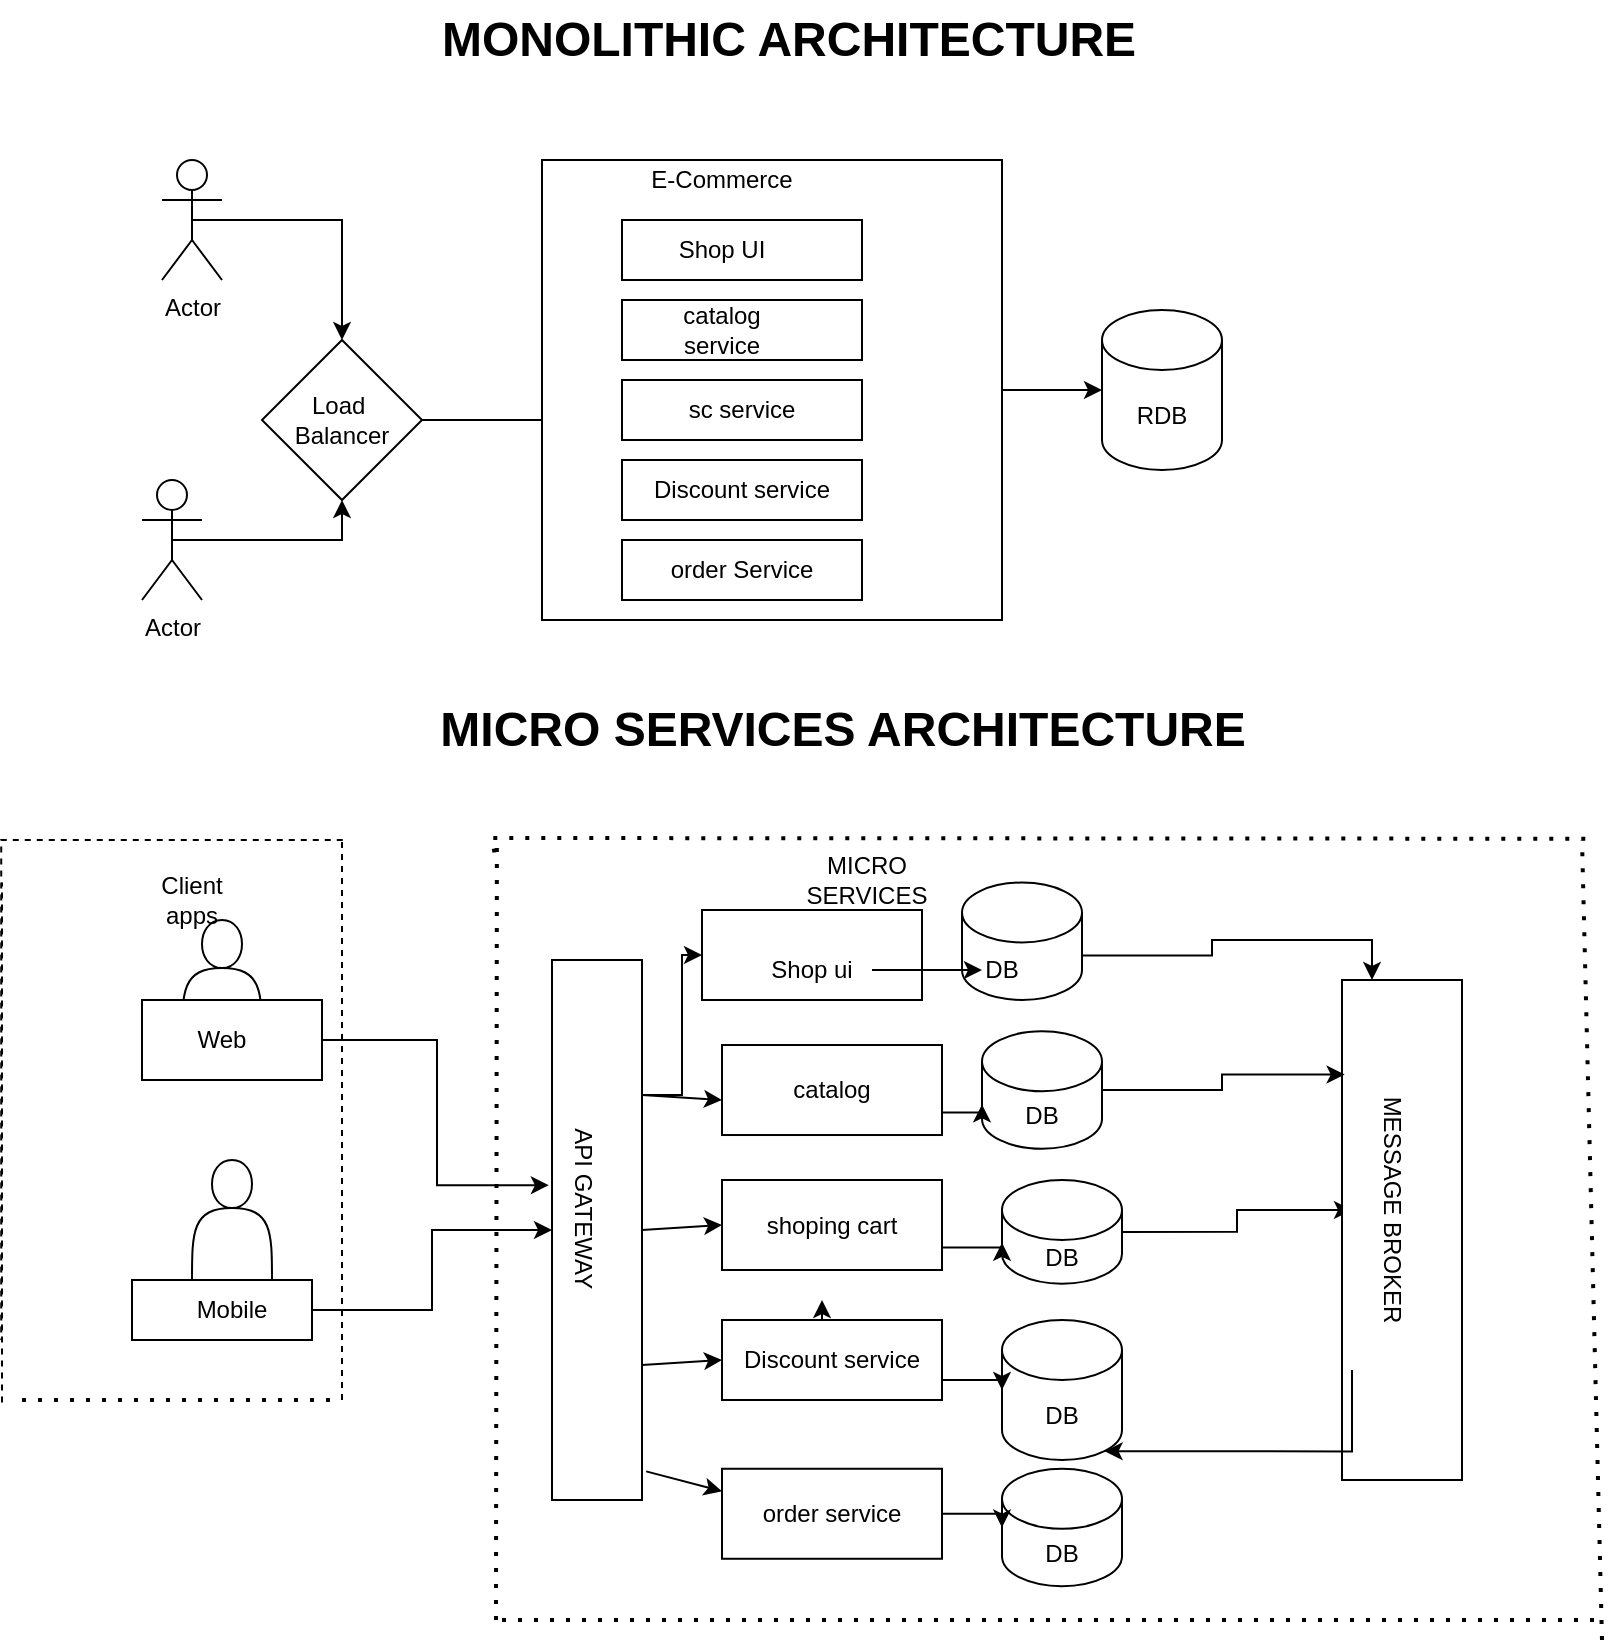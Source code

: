 <mxfile version="24.3.0" type="github">
  <diagram name="Page-1" id="bvxR2ZX43qGQeXfS8alm">
    <mxGraphModel dx="2181" dy="655" grid="1" gridSize="10" guides="1" tooltips="1" connect="1" arrows="1" fold="1" page="1" pageScale="1" pageWidth="827" pageHeight="1169" math="0" shadow="0">
      <root>
        <mxCell id="0" />
        <mxCell id="1" parent="0" />
        <mxCell id="YXz7iy8QgaPYsUlzpC3R-4" value="" style="edgeStyle=orthogonalEdgeStyle;rounded=0;orthogonalLoop=1;jettySize=auto;html=1;" edge="1" parent="1" source="YXz7iy8QgaPYsUlzpC3R-2">
          <mxGeometry relative="1" as="geometry">
            <mxPoint x="250" y="230" as="targetPoint" />
          </mxGeometry>
        </mxCell>
        <mxCell id="YXz7iy8QgaPYsUlzpC3R-2" value="Load&amp;nbsp;&lt;div&gt;Balancer&lt;/div&gt;" style="rhombus;whiteSpace=wrap;html=1;" vertex="1" parent="1">
          <mxGeometry x="90" y="190" width="80" height="80" as="geometry" />
        </mxCell>
        <mxCell id="YXz7iy8QgaPYsUlzpC3R-48" style="edgeStyle=orthogonalEdgeStyle;rounded=0;orthogonalLoop=1;jettySize=auto;html=1;exitX=1;exitY=0.5;exitDx=0;exitDy=0;" edge="1" parent="1" source="YXz7iy8QgaPYsUlzpC3R-26">
          <mxGeometry relative="1" as="geometry">
            <mxPoint x="510" y="215" as="targetPoint" />
          </mxGeometry>
        </mxCell>
        <mxCell id="YXz7iy8QgaPYsUlzpC3R-26" value="" style="whiteSpace=wrap;html=1;aspect=fixed;" vertex="1" parent="1">
          <mxGeometry x="230" y="100" width="230" height="230" as="geometry" />
        </mxCell>
        <mxCell id="YXz7iy8QgaPYsUlzpC3R-27" value="" style="rounded=0;whiteSpace=wrap;html=1;" vertex="1" parent="1">
          <mxGeometry x="270" y="130" width="120" height="30" as="geometry" />
        </mxCell>
        <mxCell id="YXz7iy8QgaPYsUlzpC3R-28" value="" style="rounded=0;whiteSpace=wrap;html=1;" vertex="1" parent="1">
          <mxGeometry x="270" y="170" width="120" height="30" as="geometry" />
        </mxCell>
        <mxCell id="YXz7iy8QgaPYsUlzpC3R-29" value="order Service" style="rounded=0;whiteSpace=wrap;html=1;" vertex="1" parent="1">
          <mxGeometry x="270" y="290" width="120" height="30" as="geometry" />
        </mxCell>
        <mxCell id="YXz7iy8QgaPYsUlzpC3R-30" value="Discount service" style="rounded=0;whiteSpace=wrap;html=1;" vertex="1" parent="1">
          <mxGeometry x="270" y="250" width="120" height="30" as="geometry" />
        </mxCell>
        <mxCell id="YXz7iy8QgaPYsUlzpC3R-31" value="sc service" style="rounded=0;whiteSpace=wrap;html=1;" vertex="1" parent="1">
          <mxGeometry x="270" y="210" width="120" height="30" as="geometry" />
        </mxCell>
        <mxCell id="YXz7iy8QgaPYsUlzpC3R-34" value="Shop UI" style="text;html=1;align=center;verticalAlign=middle;whiteSpace=wrap;rounded=0;" vertex="1" parent="1">
          <mxGeometry x="290" y="130" width="60" height="30" as="geometry" />
        </mxCell>
        <mxCell id="YXz7iy8QgaPYsUlzpC3R-35" value="catalog service" style="text;html=1;align=center;verticalAlign=middle;whiteSpace=wrap;rounded=0;" vertex="1" parent="1">
          <mxGeometry x="285" y="170" width="70" height="30" as="geometry" />
        </mxCell>
        <mxCell id="YXz7iy8QgaPYsUlzpC3R-37" value="E-Commerce" style="text;html=1;align=center;verticalAlign=middle;whiteSpace=wrap;rounded=0;" vertex="1" parent="1">
          <mxGeometry x="280" y="100" width="80" height="20" as="geometry" />
        </mxCell>
        <mxCell id="YXz7iy8QgaPYsUlzpC3R-52" style="edgeStyle=orthogonalEdgeStyle;rounded=0;orthogonalLoop=1;jettySize=auto;html=1;exitX=0.5;exitY=0.5;exitDx=0;exitDy=0;exitPerimeter=0;entryX=0.5;entryY=1;entryDx=0;entryDy=0;" edge="1" parent="1" source="YXz7iy8QgaPYsUlzpC3R-41" target="YXz7iy8QgaPYsUlzpC3R-2">
          <mxGeometry relative="1" as="geometry" />
        </mxCell>
        <mxCell id="YXz7iy8QgaPYsUlzpC3R-41" value="Actor" style="shape=umlActor;verticalLabelPosition=bottom;verticalAlign=top;html=1;outlineConnect=0;" vertex="1" parent="1">
          <mxGeometry x="30" y="260" width="30" height="60" as="geometry" />
        </mxCell>
        <mxCell id="YXz7iy8QgaPYsUlzpC3R-50" style="edgeStyle=orthogonalEdgeStyle;rounded=0;orthogonalLoop=1;jettySize=auto;html=1;exitX=0.5;exitY=0.5;exitDx=0;exitDy=0;exitPerimeter=0;" edge="1" parent="1" source="YXz7iy8QgaPYsUlzpC3R-42" target="YXz7iy8QgaPYsUlzpC3R-2">
          <mxGeometry relative="1" as="geometry" />
        </mxCell>
        <mxCell id="YXz7iy8QgaPYsUlzpC3R-42" value="Actor" style="shape=umlActor;verticalLabelPosition=bottom;verticalAlign=top;html=1;outlineConnect=0;" vertex="1" parent="1">
          <mxGeometry x="40" y="100" width="30" height="60" as="geometry" />
        </mxCell>
        <mxCell id="YXz7iy8QgaPYsUlzpC3R-49" value="RDB" style="shape=cylinder3;whiteSpace=wrap;html=1;boundedLbl=1;backgroundOutline=1;size=15;" vertex="1" parent="1">
          <mxGeometry x="510" y="175" width="60" height="80" as="geometry" />
        </mxCell>
        <mxCell id="YXz7iy8QgaPYsUlzpC3R-57" value="" style="shape=actor;whiteSpace=wrap;html=1;" vertex="1" parent="1">
          <mxGeometry x="50" y="480" width="40" height="60" as="geometry" />
        </mxCell>
        <mxCell id="YXz7iy8QgaPYsUlzpC3R-59" value="" style="rounded=0;whiteSpace=wrap;html=1;" vertex="1" parent="1">
          <mxGeometry x="30" y="520" width="90" height="40" as="geometry" />
        </mxCell>
        <mxCell id="YXz7iy8QgaPYsUlzpC3R-60" value="Web" style="text;html=1;align=center;verticalAlign=middle;whiteSpace=wrap;rounded=0;" vertex="1" parent="1">
          <mxGeometry x="40" y="525" width="60" height="30" as="geometry" />
        </mxCell>
        <mxCell id="YXz7iy8QgaPYsUlzpC3R-61" value="" style="shape=actor;whiteSpace=wrap;html=1;" vertex="1" parent="1">
          <mxGeometry x="55" y="600" width="40" height="60" as="geometry" />
        </mxCell>
        <mxCell id="YXz7iy8QgaPYsUlzpC3R-154" style="edgeStyle=orthogonalEdgeStyle;rounded=0;orthogonalLoop=1;jettySize=auto;html=1;exitX=1;exitY=0.5;exitDx=0;exitDy=0;entryX=0;entryY=0.5;entryDx=0;entryDy=0;" edge="1" parent="1" source="YXz7iy8QgaPYsUlzpC3R-63" target="YXz7iy8QgaPYsUlzpC3R-69">
          <mxGeometry relative="1" as="geometry" />
        </mxCell>
        <mxCell id="YXz7iy8QgaPYsUlzpC3R-63" value="" style="rounded=0;whiteSpace=wrap;html=1;" vertex="1" parent="1">
          <mxGeometry x="25" y="660" width="90" height="30" as="geometry" />
        </mxCell>
        <mxCell id="YXz7iy8QgaPYsUlzpC3R-64" value="Mobile" style="text;html=1;align=center;verticalAlign=middle;whiteSpace=wrap;rounded=0;" vertex="1" parent="1">
          <mxGeometry x="45" y="660" width="60" height="30" as="geometry" />
        </mxCell>
        <mxCell id="YXz7iy8QgaPYsUlzpC3R-65" value="" style="endArrow=none;dashed=1;html=1;rounded=0;" edge="1" parent="1">
          <mxGeometry width="50" height="50" relative="1" as="geometry">
            <mxPoint x="-40" y="721.25" as="sourcePoint" />
            <mxPoint x="-40" y="461.25" as="targetPoint" />
            <Array as="points" />
          </mxGeometry>
        </mxCell>
        <mxCell id="YXz7iy8QgaPYsUlzpC3R-66" value="" style="endArrow=none;dashed=1;html=1;rounded=0;" edge="1" parent="1">
          <mxGeometry width="50" height="50" relative="1" as="geometry">
            <mxPoint x="130.38" y="440.01" as="sourcePoint" />
            <mxPoint x="-40.39" y="690.01" as="targetPoint" />
            <Array as="points">
              <mxPoint x="-40.39" y="440.01" />
            </Array>
          </mxGeometry>
        </mxCell>
        <mxCell id="YXz7iy8QgaPYsUlzpC3R-67" value="" style="endArrow=none;dashed=1;html=1;rounded=0;" edge="1" parent="1">
          <mxGeometry width="50" height="50" relative="1" as="geometry">
            <mxPoint x="130" y="720" as="sourcePoint" />
            <mxPoint x="130" y="440" as="targetPoint" />
          </mxGeometry>
        </mxCell>
        <mxCell id="YXz7iy8QgaPYsUlzpC3R-68" value="" style="endArrow=none;dashed=1;html=1;dashPattern=1 3;strokeWidth=2;rounded=0;" edge="1" parent="1">
          <mxGeometry width="50" height="50" relative="1" as="geometry">
            <mxPoint x="-30" y="720" as="sourcePoint" />
            <mxPoint x="130" y="720" as="targetPoint" />
          </mxGeometry>
        </mxCell>
        <mxCell id="YXz7iy8QgaPYsUlzpC3R-122" style="edgeStyle=orthogonalEdgeStyle;rounded=0;orthogonalLoop=1;jettySize=auto;html=1;exitX=1;exitY=0.25;exitDx=0;exitDy=0;entryX=0;entryY=0.5;entryDx=0;entryDy=0;" edge="1" parent="1" source="YXz7iy8QgaPYsUlzpC3R-69" target="YXz7iy8QgaPYsUlzpC3R-71">
          <mxGeometry relative="1" as="geometry">
            <Array as="points">
              <mxPoint x="300" y="567" />
              <mxPoint x="300" y="497" />
            </Array>
          </mxGeometry>
        </mxCell>
        <mxCell id="YXz7iy8QgaPYsUlzpC3R-69" value="" style="rounded=0;whiteSpace=wrap;html=1;strokeColor=default;" vertex="1" parent="1">
          <mxGeometry x="235" y="500" width="45" height="270" as="geometry" />
        </mxCell>
        <mxCell id="YXz7iy8QgaPYsUlzpC3R-71" value="" style="rounded=0;whiteSpace=wrap;html=1;" vertex="1" parent="1">
          <mxGeometry x="310" y="475" width="110" height="45" as="geometry" />
        </mxCell>
        <mxCell id="YXz7iy8QgaPYsUlzpC3R-157" style="edgeStyle=orthogonalEdgeStyle;rounded=0;orthogonalLoop=1;jettySize=auto;html=1;exitX=0.5;exitY=0;exitDx=0;exitDy=0;" edge="1" parent="1" source="YXz7iy8QgaPYsUlzpC3R-73">
          <mxGeometry relative="1" as="geometry">
            <mxPoint x="370" y="670" as="targetPoint" />
          </mxGeometry>
        </mxCell>
        <mxCell id="YXz7iy8QgaPYsUlzpC3R-73" value="Discount service" style="rounded=0;whiteSpace=wrap;html=1;" vertex="1" parent="1">
          <mxGeometry x="320" y="680" width="110" height="40" as="geometry" />
        </mxCell>
        <mxCell id="YXz7iy8QgaPYsUlzpC3R-75" value="catalog" style="rounded=0;whiteSpace=wrap;html=1;" vertex="1" parent="1">
          <mxGeometry x="320" y="542.51" width="110" height="45" as="geometry" />
        </mxCell>
        <mxCell id="YXz7iy8QgaPYsUlzpC3R-78" value="shoping cart" style="rounded=0;whiteSpace=wrap;html=1;" vertex="1" parent="1">
          <mxGeometry x="320" y="610" width="110" height="45" as="geometry" />
        </mxCell>
        <mxCell id="YXz7iy8QgaPYsUlzpC3R-79" value="order service" style="rounded=0;whiteSpace=wrap;html=1;" vertex="1" parent="1">
          <mxGeometry x="320" y="754.38" width="110" height="45" as="geometry" />
        </mxCell>
        <mxCell id="YXz7iy8QgaPYsUlzpC3R-99" value="DB" style="shape=cylinder3;whiteSpace=wrap;html=1;boundedLbl=1;backgroundOutline=1;size=15;" vertex="1" parent="1">
          <mxGeometry x="460" y="680" width="60" height="70" as="geometry" />
        </mxCell>
        <mxCell id="YXz7iy8QgaPYsUlzpC3R-108" value="DB" style="shape=cylinder3;whiteSpace=wrap;html=1;boundedLbl=1;backgroundOutline=1;size=15;" vertex="1" parent="1">
          <mxGeometry x="460" y="754.38" width="60" height="58.75" as="geometry" />
        </mxCell>
        <mxCell id="YXz7iy8QgaPYsUlzpC3R-150" style="edgeStyle=orthogonalEdgeStyle;rounded=0;orthogonalLoop=1;jettySize=auto;html=1;exitX=1;exitY=0.5;exitDx=0;exitDy=0;exitPerimeter=0;entryX=0.5;entryY=1;entryDx=0;entryDy=0;" edge="1" parent="1" source="YXz7iy8QgaPYsUlzpC3R-109" target="YXz7iy8QgaPYsUlzpC3R-136">
          <mxGeometry relative="1" as="geometry" />
        </mxCell>
        <mxCell id="YXz7iy8QgaPYsUlzpC3R-109" value="DB" style="shape=cylinder3;whiteSpace=wrap;html=1;boundedLbl=1;backgroundOutline=1;size=15;" vertex="1" parent="1">
          <mxGeometry x="460" y="610" width="60" height="51.88" as="geometry" />
        </mxCell>
        <mxCell id="YXz7iy8QgaPYsUlzpC3R-110" value="DB" style="shape=cylinder3;whiteSpace=wrap;html=1;boundedLbl=1;backgroundOutline=1;size=15;" vertex="1" parent="1">
          <mxGeometry x="450" y="535.63" width="60" height="58.75" as="geometry" />
        </mxCell>
        <mxCell id="YXz7iy8QgaPYsUlzpC3R-149" style="edgeStyle=orthogonalEdgeStyle;rounded=0;orthogonalLoop=1;jettySize=auto;html=1;exitX=1;exitY=0;exitDx=0;exitDy=36.562;exitPerimeter=0;entryX=0.75;entryY=1;entryDx=0;entryDy=0;" edge="1" parent="1" source="YXz7iy8QgaPYsUlzpC3R-111" target="YXz7iy8QgaPYsUlzpC3R-115">
          <mxGeometry relative="1" as="geometry" />
        </mxCell>
        <mxCell id="YXz7iy8QgaPYsUlzpC3R-111" value="" style="shape=cylinder3;whiteSpace=wrap;html=1;boundedLbl=1;backgroundOutline=1;size=15;" vertex="1" parent="1">
          <mxGeometry x="440" y="461.25" width="60" height="58.75" as="geometry" />
        </mxCell>
        <mxCell id="YXz7iy8QgaPYsUlzpC3R-113" value="DB" style="text;html=1;align=center;verticalAlign=middle;whiteSpace=wrap;rounded=0;" vertex="1" parent="1">
          <mxGeometry x="430" y="490" width="60" height="30" as="geometry" />
        </mxCell>
        <mxCell id="YXz7iy8QgaPYsUlzpC3R-115" value="" style="rounded=0;whiteSpace=wrap;html=1;direction=west;" vertex="1" parent="1">
          <mxGeometry x="630" y="510" width="60" height="250" as="geometry" />
        </mxCell>
        <mxCell id="YXz7iy8QgaPYsUlzpC3R-127" value="" style="endArrow=none;dashed=1;html=1;dashPattern=1 3;strokeWidth=2;rounded=0;" edge="1" parent="1">
          <mxGeometry width="50" height="50" relative="1" as="geometry">
            <mxPoint x="206.229" y="446.25" as="sourcePoint" />
            <mxPoint x="755" y="439.38" as="targetPoint" />
            <Array as="points">
              <mxPoint x="205" y="439" />
            </Array>
          </mxGeometry>
        </mxCell>
        <mxCell id="YXz7iy8QgaPYsUlzpC3R-128" value="" style="endArrow=none;dashed=1;html=1;dashPattern=1 3;strokeWidth=2;rounded=0;" edge="1" parent="1">
          <mxGeometry width="50" height="50" relative="1" as="geometry">
            <mxPoint x="760" y="840" as="sourcePoint" />
            <mxPoint x="750" y="440" as="targetPoint" />
          </mxGeometry>
        </mxCell>
        <mxCell id="YXz7iy8QgaPYsUlzpC3R-129" value="" style="endArrow=none;dashed=1;html=1;dashPattern=1 3;strokeWidth=2;rounded=0;" edge="1" parent="1">
          <mxGeometry width="50" height="50" relative="1" as="geometry">
            <mxPoint x="210" y="830" as="sourcePoint" />
            <mxPoint x="760" y="830" as="targetPoint" />
          </mxGeometry>
        </mxCell>
        <mxCell id="YXz7iy8QgaPYsUlzpC3R-133" value="Shop ui" style="text;html=1;align=center;verticalAlign=middle;whiteSpace=wrap;rounded=0;" vertex="1" parent="1">
          <mxGeometry x="335" y="490" width="60" height="30" as="geometry" />
        </mxCell>
        <mxCell id="YXz7iy8QgaPYsUlzpC3R-134" value="Client apps" style="text;html=1;align=center;verticalAlign=middle;whiteSpace=wrap;rounded=0;" vertex="1" parent="1">
          <mxGeometry x="25" y="450" width="60" height="40" as="geometry" />
        </mxCell>
        <mxCell id="YXz7iy8QgaPYsUlzpC3R-135" value="API GATEWAY" style="text;html=1;align=center;verticalAlign=middle;whiteSpace=wrap;rounded=0;rotation=90;" vertex="1" parent="1">
          <mxGeometry x="175" y="609.38" width="150" height="30" as="geometry" />
        </mxCell>
        <mxCell id="YXz7iy8QgaPYsUlzpC3R-136" value="MESSAGE BROKER" style="text;html=1;align=center;verticalAlign=middle;whiteSpace=wrap;rounded=0;rotation=90;" vertex="1" parent="1">
          <mxGeometry x="575" y="605" width="160" height="40" as="geometry" />
        </mxCell>
        <mxCell id="YXz7iy8QgaPYsUlzpC3R-141" style="edgeStyle=orthogonalEdgeStyle;rounded=0;orthogonalLoop=1;jettySize=auto;html=1;entryX=0.978;entryY=0.811;entryDx=0;entryDy=0;entryPerimeter=0;" edge="1" parent="1" source="YXz7iy8QgaPYsUlzpC3R-110" target="YXz7iy8QgaPYsUlzpC3R-115">
          <mxGeometry relative="1" as="geometry" />
        </mxCell>
        <mxCell id="YXz7iy8QgaPYsUlzpC3R-144" style="edgeStyle=orthogonalEdgeStyle;rounded=0;orthogonalLoop=1;jettySize=auto;html=1;entryX=0.333;entryY=0.5;entryDx=0;entryDy=0;entryPerimeter=0;" edge="1" parent="1" source="YXz7iy8QgaPYsUlzpC3R-133" target="YXz7iy8QgaPYsUlzpC3R-113">
          <mxGeometry relative="1" as="geometry" />
        </mxCell>
        <mxCell id="YXz7iy8QgaPYsUlzpC3R-145" style="edgeStyle=orthogonalEdgeStyle;rounded=0;orthogonalLoop=1;jettySize=auto;html=1;exitX=1;exitY=0.75;exitDx=0;exitDy=0;entryX=0;entryY=0;entryDx=0;entryDy=36.562;entryPerimeter=0;" edge="1" parent="1" source="YXz7iy8QgaPYsUlzpC3R-75" target="YXz7iy8QgaPYsUlzpC3R-110">
          <mxGeometry relative="1" as="geometry" />
        </mxCell>
        <mxCell id="YXz7iy8QgaPYsUlzpC3R-146" style="edgeStyle=orthogonalEdgeStyle;rounded=0;orthogonalLoop=1;jettySize=auto;html=1;exitX=1;exitY=0.75;exitDx=0;exitDy=0;entryX=0;entryY=0;entryDx=0;entryDy=31.41;entryPerimeter=0;" edge="1" parent="1" source="YXz7iy8QgaPYsUlzpC3R-78" target="YXz7iy8QgaPYsUlzpC3R-109">
          <mxGeometry relative="1" as="geometry" />
        </mxCell>
        <mxCell id="YXz7iy8QgaPYsUlzpC3R-147" style="edgeStyle=orthogonalEdgeStyle;rounded=0;orthogonalLoop=1;jettySize=auto;html=1;exitX=1;exitY=0.75;exitDx=0;exitDy=0;entryX=0;entryY=0.5;entryDx=0;entryDy=0;entryPerimeter=0;" edge="1" parent="1" source="YXz7iy8QgaPYsUlzpC3R-73" target="YXz7iy8QgaPYsUlzpC3R-99">
          <mxGeometry relative="1" as="geometry" />
        </mxCell>
        <mxCell id="YXz7iy8QgaPYsUlzpC3R-148" style="edgeStyle=orthogonalEdgeStyle;rounded=0;orthogonalLoop=1;jettySize=auto;html=1;exitX=1;exitY=0.5;exitDx=0;exitDy=0;entryX=0;entryY=0.5;entryDx=0;entryDy=0;entryPerimeter=0;" edge="1" parent="1" source="YXz7iy8QgaPYsUlzpC3R-79" target="YXz7iy8QgaPYsUlzpC3R-108">
          <mxGeometry relative="1" as="geometry" />
        </mxCell>
        <mxCell id="YXz7iy8QgaPYsUlzpC3R-151" style="edgeStyle=orthogonalEdgeStyle;rounded=0;orthogonalLoop=1;jettySize=auto;html=1;exitX=1;exitY=1;exitDx=0;exitDy=0;entryX=0.855;entryY=1;entryDx=0;entryDy=-4.35;entryPerimeter=0;" edge="1" parent="1" source="YXz7iy8QgaPYsUlzpC3R-136" target="YXz7iy8QgaPYsUlzpC3R-99">
          <mxGeometry relative="1" as="geometry" />
        </mxCell>
        <mxCell id="YXz7iy8QgaPYsUlzpC3R-153" style="edgeStyle=orthogonalEdgeStyle;rounded=0;orthogonalLoop=1;jettySize=auto;html=1;exitX=1;exitY=0.5;exitDx=0;exitDy=0;entryX=-0.035;entryY=0.417;entryDx=0;entryDy=0;entryPerimeter=0;" edge="1" parent="1" source="YXz7iy8QgaPYsUlzpC3R-59" target="YXz7iy8QgaPYsUlzpC3R-69">
          <mxGeometry relative="1" as="geometry" />
        </mxCell>
        <mxCell id="YXz7iy8QgaPYsUlzpC3R-159" value="" style="endArrow=none;dashed=1;html=1;dashPattern=1 3;strokeWidth=2;rounded=0;" edge="1" parent="1">
          <mxGeometry width="50" height="50" relative="1" as="geometry">
            <mxPoint x="207" y="830" as="sourcePoint" />
            <mxPoint x="207.45" y="440.01" as="targetPoint" />
            <Array as="points" />
          </mxGeometry>
        </mxCell>
        <mxCell id="YXz7iy8QgaPYsUlzpC3R-160" value="" style="endArrow=classic;html=1;rounded=0;exitX=1;exitY=0.25;exitDx=0;exitDy=0;" edge="1" parent="1" source="YXz7iy8QgaPYsUlzpC3R-69">
          <mxGeometry width="50" height="50" relative="1" as="geometry">
            <mxPoint x="340" y="610" as="sourcePoint" />
            <mxPoint x="320" y="570" as="targetPoint" />
          </mxGeometry>
        </mxCell>
        <mxCell id="YXz7iy8QgaPYsUlzpC3R-162" value="" style="endArrow=classic;html=1;rounded=0;exitX=1;exitY=0.75;exitDx=0;exitDy=0;entryX=0;entryY=0.5;entryDx=0;entryDy=0;" edge="1" parent="1" source="YXz7iy8QgaPYsUlzpC3R-69" target="YXz7iy8QgaPYsUlzpC3R-73">
          <mxGeometry width="50" height="50" relative="1" as="geometry">
            <mxPoint x="340" y="610" as="sourcePoint" />
            <mxPoint x="390" y="560" as="targetPoint" />
          </mxGeometry>
        </mxCell>
        <mxCell id="YXz7iy8QgaPYsUlzpC3R-164" value="" style="endArrow=classic;html=1;rounded=0;exitX=1;exitY=0.5;exitDx=0;exitDy=0;entryX=0;entryY=0.5;entryDx=0;entryDy=0;" edge="1" parent="1" source="YXz7iy8QgaPYsUlzpC3R-69" target="YXz7iy8QgaPYsUlzpC3R-78">
          <mxGeometry width="50" height="50" relative="1" as="geometry">
            <mxPoint x="340" y="610" as="sourcePoint" />
            <mxPoint x="390" y="560" as="targetPoint" />
          </mxGeometry>
        </mxCell>
        <mxCell id="YXz7iy8QgaPYsUlzpC3R-165" value="" style="endArrow=classic;html=1;rounded=0;exitX=1.046;exitY=0.947;exitDx=0;exitDy=0;exitPerimeter=0;entryX=0;entryY=0.25;entryDx=0;entryDy=0;" edge="1" parent="1" source="YXz7iy8QgaPYsUlzpC3R-69" target="YXz7iy8QgaPYsUlzpC3R-79">
          <mxGeometry width="50" height="50" relative="1" as="geometry">
            <mxPoint x="340" y="610" as="sourcePoint" />
            <mxPoint x="390" y="560" as="targetPoint" />
          </mxGeometry>
        </mxCell>
        <mxCell id="YXz7iy8QgaPYsUlzpC3R-166" value="MICRO SERVICES" style="text;html=1;align=center;verticalAlign=middle;whiteSpace=wrap;rounded=0;" vertex="1" parent="1">
          <mxGeometry x="345" y="445" width="95" height="30" as="geometry" />
        </mxCell>
        <mxCell id="YXz7iy8QgaPYsUlzpC3R-167" value="MICRO SERVICES ARCHITECTURE" style="text;strokeColor=none;fillColor=none;html=1;fontSize=24;fontStyle=1;verticalAlign=middle;align=center;" vertex="1" parent="1">
          <mxGeometry x="130" y="370" width="500" height="30" as="geometry" />
        </mxCell>
        <mxCell id="YXz7iy8QgaPYsUlzpC3R-168" value="MONOLITHIC ARCHITECTURE" style="text;strokeColor=none;fillColor=none;html=1;fontSize=24;fontStyle=1;verticalAlign=middle;align=center;" vertex="1" parent="1">
          <mxGeometry x="185" y="20" width="335" height="40" as="geometry" />
        </mxCell>
      </root>
    </mxGraphModel>
  </diagram>
</mxfile>
